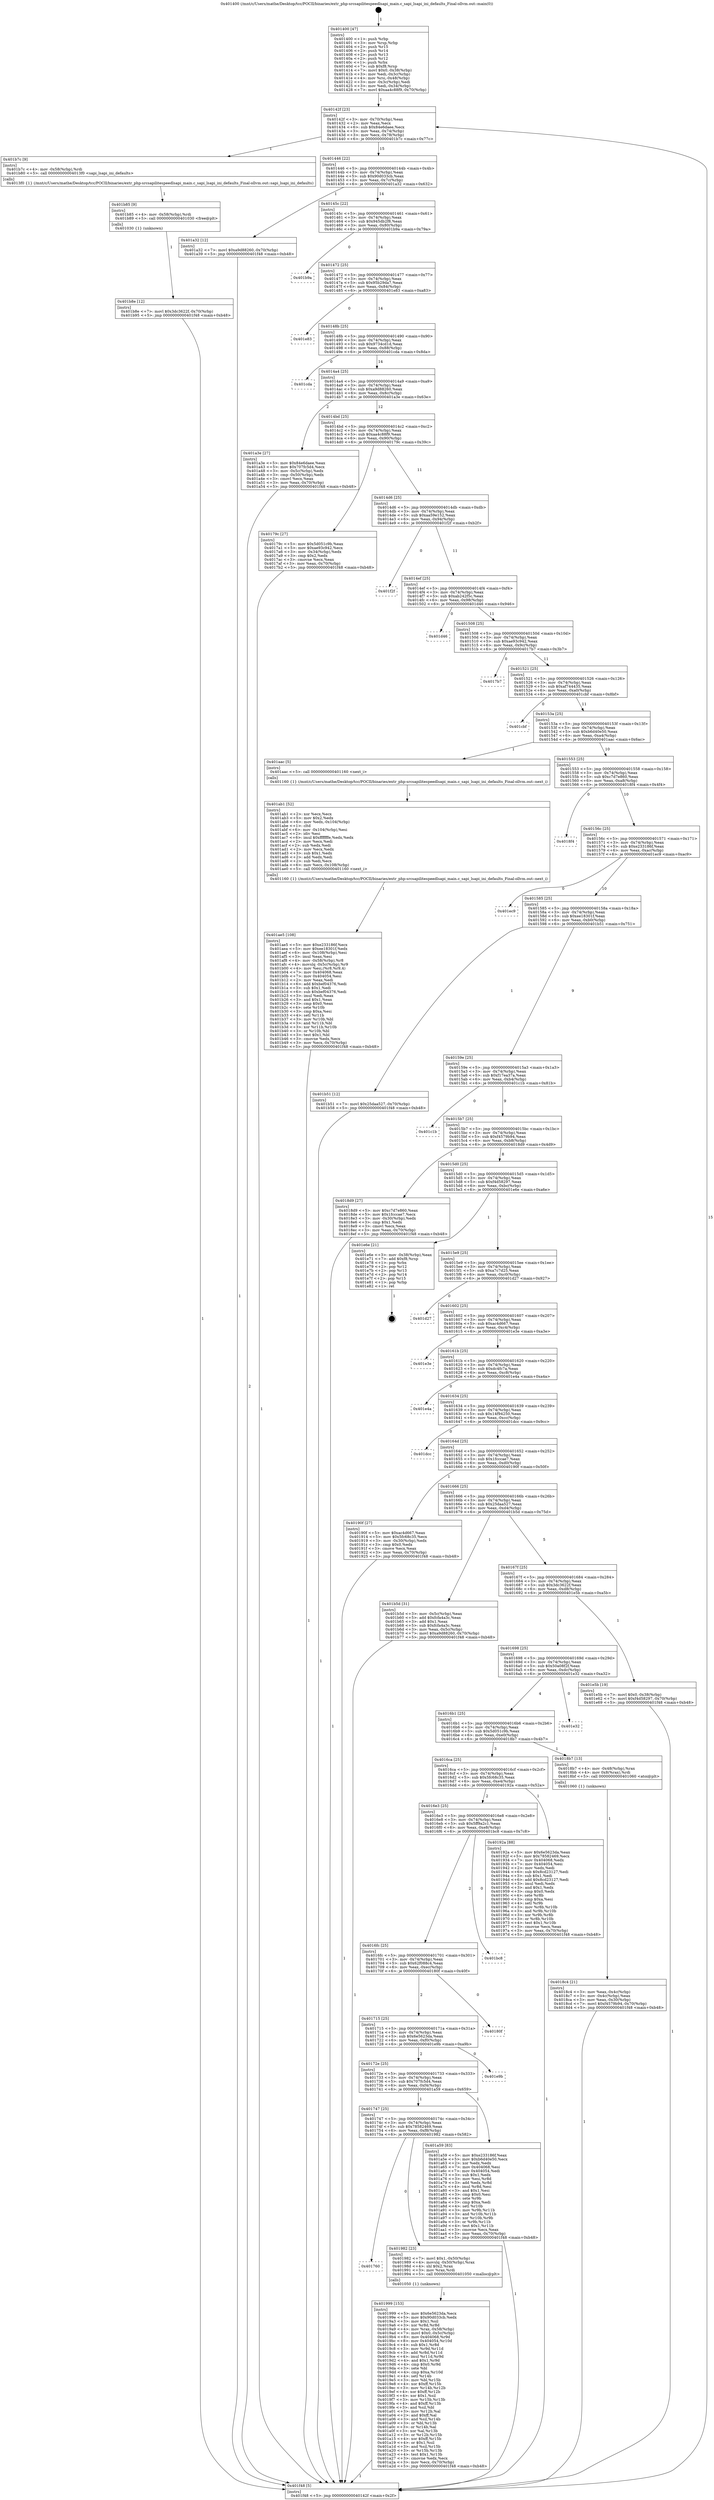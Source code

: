 digraph "0x401400" {
  label = "0x401400 (/mnt/c/Users/mathe/Desktop/tcc/POCII/binaries/extr_php-srcsapilitespeedlsapi_main.c_sapi_lsapi_ini_defaults_Final-ollvm.out::main(0))"
  labelloc = "t"
  node[shape=record]

  Entry [label="",width=0.3,height=0.3,shape=circle,fillcolor=black,style=filled]
  "0x40142f" [label="{
     0x40142f [23]\l
     | [instrs]\l
     &nbsp;&nbsp;0x40142f \<+3\>: mov -0x70(%rbp),%eax\l
     &nbsp;&nbsp;0x401432 \<+2\>: mov %eax,%ecx\l
     &nbsp;&nbsp;0x401434 \<+6\>: sub $0x84e6daee,%ecx\l
     &nbsp;&nbsp;0x40143a \<+3\>: mov %eax,-0x74(%rbp)\l
     &nbsp;&nbsp;0x40143d \<+3\>: mov %ecx,-0x78(%rbp)\l
     &nbsp;&nbsp;0x401440 \<+6\>: je 0000000000401b7c \<main+0x77c\>\l
  }"]
  "0x401b7c" [label="{
     0x401b7c [9]\l
     | [instrs]\l
     &nbsp;&nbsp;0x401b7c \<+4\>: mov -0x58(%rbp),%rdi\l
     &nbsp;&nbsp;0x401b80 \<+5\>: call 00000000004013f0 \<sapi_lsapi_ini_defaults\>\l
     | [calls]\l
     &nbsp;&nbsp;0x4013f0 \{1\} (/mnt/c/Users/mathe/Desktop/tcc/POCII/binaries/extr_php-srcsapilitespeedlsapi_main.c_sapi_lsapi_ini_defaults_Final-ollvm.out::sapi_lsapi_ini_defaults)\l
  }"]
  "0x401446" [label="{
     0x401446 [22]\l
     | [instrs]\l
     &nbsp;&nbsp;0x401446 \<+5\>: jmp 000000000040144b \<main+0x4b\>\l
     &nbsp;&nbsp;0x40144b \<+3\>: mov -0x74(%rbp),%eax\l
     &nbsp;&nbsp;0x40144e \<+5\>: sub $0x90d033cb,%eax\l
     &nbsp;&nbsp;0x401453 \<+3\>: mov %eax,-0x7c(%rbp)\l
     &nbsp;&nbsp;0x401456 \<+6\>: je 0000000000401a32 \<main+0x632\>\l
  }"]
  Exit [label="",width=0.3,height=0.3,shape=circle,fillcolor=black,style=filled,peripheries=2]
  "0x401a32" [label="{
     0x401a32 [12]\l
     | [instrs]\l
     &nbsp;&nbsp;0x401a32 \<+7\>: movl $0xa9d88260,-0x70(%rbp)\l
     &nbsp;&nbsp;0x401a39 \<+5\>: jmp 0000000000401f48 \<main+0xb48\>\l
  }"]
  "0x40145c" [label="{
     0x40145c [22]\l
     | [instrs]\l
     &nbsp;&nbsp;0x40145c \<+5\>: jmp 0000000000401461 \<main+0x61\>\l
     &nbsp;&nbsp;0x401461 \<+3\>: mov -0x74(%rbp),%eax\l
     &nbsp;&nbsp;0x401464 \<+5\>: sub $0x945db2f8,%eax\l
     &nbsp;&nbsp;0x401469 \<+3\>: mov %eax,-0x80(%rbp)\l
     &nbsp;&nbsp;0x40146c \<+6\>: je 0000000000401b9a \<main+0x79a\>\l
  }"]
  "0x401b8e" [label="{
     0x401b8e [12]\l
     | [instrs]\l
     &nbsp;&nbsp;0x401b8e \<+7\>: movl $0x3dc3622f,-0x70(%rbp)\l
     &nbsp;&nbsp;0x401b95 \<+5\>: jmp 0000000000401f48 \<main+0xb48\>\l
  }"]
  "0x401b9a" [label="{
     0x401b9a\l
  }", style=dashed]
  "0x401472" [label="{
     0x401472 [25]\l
     | [instrs]\l
     &nbsp;&nbsp;0x401472 \<+5\>: jmp 0000000000401477 \<main+0x77\>\l
     &nbsp;&nbsp;0x401477 \<+3\>: mov -0x74(%rbp),%eax\l
     &nbsp;&nbsp;0x40147a \<+5\>: sub $0x95b29da7,%eax\l
     &nbsp;&nbsp;0x40147f \<+6\>: mov %eax,-0x84(%rbp)\l
     &nbsp;&nbsp;0x401485 \<+6\>: je 0000000000401e83 \<main+0xa83\>\l
  }"]
  "0x401b85" [label="{
     0x401b85 [9]\l
     | [instrs]\l
     &nbsp;&nbsp;0x401b85 \<+4\>: mov -0x58(%rbp),%rdi\l
     &nbsp;&nbsp;0x401b89 \<+5\>: call 0000000000401030 \<free@plt\>\l
     | [calls]\l
     &nbsp;&nbsp;0x401030 \{1\} (unknown)\l
  }"]
  "0x401e83" [label="{
     0x401e83\l
  }", style=dashed]
  "0x40148b" [label="{
     0x40148b [25]\l
     | [instrs]\l
     &nbsp;&nbsp;0x40148b \<+5\>: jmp 0000000000401490 \<main+0x90\>\l
     &nbsp;&nbsp;0x401490 \<+3\>: mov -0x74(%rbp),%eax\l
     &nbsp;&nbsp;0x401493 \<+5\>: sub $0x9734cd1d,%eax\l
     &nbsp;&nbsp;0x401498 \<+6\>: mov %eax,-0x88(%rbp)\l
     &nbsp;&nbsp;0x40149e \<+6\>: je 0000000000401cda \<main+0x8da\>\l
  }"]
  "0x401ae5" [label="{
     0x401ae5 [108]\l
     | [instrs]\l
     &nbsp;&nbsp;0x401ae5 \<+5\>: mov $0xe233186f,%ecx\l
     &nbsp;&nbsp;0x401aea \<+5\>: mov $0xee18301f,%edx\l
     &nbsp;&nbsp;0x401aef \<+6\>: mov -0x108(%rbp),%esi\l
     &nbsp;&nbsp;0x401af5 \<+3\>: imul %eax,%esi\l
     &nbsp;&nbsp;0x401af8 \<+4\>: mov -0x58(%rbp),%r8\l
     &nbsp;&nbsp;0x401afc \<+4\>: movslq -0x5c(%rbp),%r9\l
     &nbsp;&nbsp;0x401b00 \<+4\>: mov %esi,(%r8,%r9,4)\l
     &nbsp;&nbsp;0x401b04 \<+7\>: mov 0x404068,%eax\l
     &nbsp;&nbsp;0x401b0b \<+7\>: mov 0x404054,%esi\l
     &nbsp;&nbsp;0x401b12 \<+2\>: mov %eax,%edi\l
     &nbsp;&nbsp;0x401b14 \<+6\>: add $0xbef04376,%edi\l
     &nbsp;&nbsp;0x401b1a \<+3\>: sub $0x1,%edi\l
     &nbsp;&nbsp;0x401b1d \<+6\>: sub $0xbef04376,%edi\l
     &nbsp;&nbsp;0x401b23 \<+3\>: imul %edi,%eax\l
     &nbsp;&nbsp;0x401b26 \<+3\>: and $0x1,%eax\l
     &nbsp;&nbsp;0x401b29 \<+3\>: cmp $0x0,%eax\l
     &nbsp;&nbsp;0x401b2c \<+4\>: sete %r10b\l
     &nbsp;&nbsp;0x401b30 \<+3\>: cmp $0xa,%esi\l
     &nbsp;&nbsp;0x401b33 \<+4\>: setl %r11b\l
     &nbsp;&nbsp;0x401b37 \<+3\>: mov %r10b,%bl\l
     &nbsp;&nbsp;0x401b3a \<+3\>: and %r11b,%bl\l
     &nbsp;&nbsp;0x401b3d \<+3\>: xor %r11b,%r10b\l
     &nbsp;&nbsp;0x401b40 \<+3\>: or %r10b,%bl\l
     &nbsp;&nbsp;0x401b43 \<+3\>: test $0x1,%bl\l
     &nbsp;&nbsp;0x401b46 \<+3\>: cmovne %edx,%ecx\l
     &nbsp;&nbsp;0x401b49 \<+3\>: mov %ecx,-0x70(%rbp)\l
     &nbsp;&nbsp;0x401b4c \<+5\>: jmp 0000000000401f48 \<main+0xb48\>\l
  }"]
  "0x401cda" [label="{
     0x401cda\l
  }", style=dashed]
  "0x4014a4" [label="{
     0x4014a4 [25]\l
     | [instrs]\l
     &nbsp;&nbsp;0x4014a4 \<+5\>: jmp 00000000004014a9 \<main+0xa9\>\l
     &nbsp;&nbsp;0x4014a9 \<+3\>: mov -0x74(%rbp),%eax\l
     &nbsp;&nbsp;0x4014ac \<+5\>: sub $0xa9d88260,%eax\l
     &nbsp;&nbsp;0x4014b1 \<+6\>: mov %eax,-0x8c(%rbp)\l
     &nbsp;&nbsp;0x4014b7 \<+6\>: je 0000000000401a3e \<main+0x63e\>\l
  }"]
  "0x401ab1" [label="{
     0x401ab1 [52]\l
     | [instrs]\l
     &nbsp;&nbsp;0x401ab1 \<+2\>: xor %ecx,%ecx\l
     &nbsp;&nbsp;0x401ab3 \<+5\>: mov $0x2,%edx\l
     &nbsp;&nbsp;0x401ab8 \<+6\>: mov %edx,-0x104(%rbp)\l
     &nbsp;&nbsp;0x401abe \<+1\>: cltd\l
     &nbsp;&nbsp;0x401abf \<+6\>: mov -0x104(%rbp),%esi\l
     &nbsp;&nbsp;0x401ac5 \<+2\>: idiv %esi\l
     &nbsp;&nbsp;0x401ac7 \<+6\>: imul $0xfffffffe,%edx,%edx\l
     &nbsp;&nbsp;0x401acd \<+2\>: mov %ecx,%edi\l
     &nbsp;&nbsp;0x401acf \<+2\>: sub %edx,%edi\l
     &nbsp;&nbsp;0x401ad1 \<+2\>: mov %ecx,%edx\l
     &nbsp;&nbsp;0x401ad3 \<+3\>: sub $0x1,%edx\l
     &nbsp;&nbsp;0x401ad6 \<+2\>: add %edx,%edi\l
     &nbsp;&nbsp;0x401ad8 \<+2\>: sub %edi,%ecx\l
     &nbsp;&nbsp;0x401ada \<+6\>: mov %ecx,-0x108(%rbp)\l
     &nbsp;&nbsp;0x401ae0 \<+5\>: call 0000000000401160 \<next_i\>\l
     | [calls]\l
     &nbsp;&nbsp;0x401160 \{1\} (/mnt/c/Users/mathe/Desktop/tcc/POCII/binaries/extr_php-srcsapilitespeedlsapi_main.c_sapi_lsapi_ini_defaults_Final-ollvm.out::next_i)\l
  }"]
  "0x401a3e" [label="{
     0x401a3e [27]\l
     | [instrs]\l
     &nbsp;&nbsp;0x401a3e \<+5\>: mov $0x84e6daee,%eax\l
     &nbsp;&nbsp;0x401a43 \<+5\>: mov $0x707fc5d4,%ecx\l
     &nbsp;&nbsp;0x401a48 \<+3\>: mov -0x5c(%rbp),%edx\l
     &nbsp;&nbsp;0x401a4b \<+3\>: cmp -0x50(%rbp),%edx\l
     &nbsp;&nbsp;0x401a4e \<+3\>: cmovl %ecx,%eax\l
     &nbsp;&nbsp;0x401a51 \<+3\>: mov %eax,-0x70(%rbp)\l
     &nbsp;&nbsp;0x401a54 \<+5\>: jmp 0000000000401f48 \<main+0xb48\>\l
  }"]
  "0x4014bd" [label="{
     0x4014bd [25]\l
     | [instrs]\l
     &nbsp;&nbsp;0x4014bd \<+5\>: jmp 00000000004014c2 \<main+0xc2\>\l
     &nbsp;&nbsp;0x4014c2 \<+3\>: mov -0x74(%rbp),%eax\l
     &nbsp;&nbsp;0x4014c5 \<+5\>: sub $0xaa4c88f9,%eax\l
     &nbsp;&nbsp;0x4014ca \<+6\>: mov %eax,-0x90(%rbp)\l
     &nbsp;&nbsp;0x4014d0 \<+6\>: je 000000000040179c \<main+0x39c\>\l
  }"]
  "0x401999" [label="{
     0x401999 [153]\l
     | [instrs]\l
     &nbsp;&nbsp;0x401999 \<+5\>: mov $0x6e5623da,%ecx\l
     &nbsp;&nbsp;0x40199e \<+5\>: mov $0x90d033cb,%edx\l
     &nbsp;&nbsp;0x4019a3 \<+3\>: mov $0x1,%sil\l
     &nbsp;&nbsp;0x4019a6 \<+3\>: xor %r8d,%r8d\l
     &nbsp;&nbsp;0x4019a9 \<+4\>: mov %rax,-0x58(%rbp)\l
     &nbsp;&nbsp;0x4019ad \<+7\>: movl $0x0,-0x5c(%rbp)\l
     &nbsp;&nbsp;0x4019b4 \<+8\>: mov 0x404068,%r9d\l
     &nbsp;&nbsp;0x4019bc \<+8\>: mov 0x404054,%r10d\l
     &nbsp;&nbsp;0x4019c4 \<+4\>: sub $0x1,%r8d\l
     &nbsp;&nbsp;0x4019c8 \<+3\>: mov %r9d,%r11d\l
     &nbsp;&nbsp;0x4019cb \<+3\>: add %r8d,%r11d\l
     &nbsp;&nbsp;0x4019ce \<+4\>: imul %r11d,%r9d\l
     &nbsp;&nbsp;0x4019d2 \<+4\>: and $0x1,%r9d\l
     &nbsp;&nbsp;0x4019d6 \<+4\>: cmp $0x0,%r9d\l
     &nbsp;&nbsp;0x4019da \<+3\>: sete %bl\l
     &nbsp;&nbsp;0x4019dd \<+4\>: cmp $0xa,%r10d\l
     &nbsp;&nbsp;0x4019e1 \<+4\>: setl %r14b\l
     &nbsp;&nbsp;0x4019e5 \<+3\>: mov %bl,%r15b\l
     &nbsp;&nbsp;0x4019e8 \<+4\>: xor $0xff,%r15b\l
     &nbsp;&nbsp;0x4019ec \<+3\>: mov %r14b,%r12b\l
     &nbsp;&nbsp;0x4019ef \<+4\>: xor $0xff,%r12b\l
     &nbsp;&nbsp;0x4019f3 \<+4\>: xor $0x1,%sil\l
     &nbsp;&nbsp;0x4019f7 \<+3\>: mov %r15b,%r13b\l
     &nbsp;&nbsp;0x4019fa \<+4\>: and $0xff,%r13b\l
     &nbsp;&nbsp;0x4019fe \<+3\>: and %sil,%bl\l
     &nbsp;&nbsp;0x401a01 \<+3\>: mov %r12b,%al\l
     &nbsp;&nbsp;0x401a04 \<+2\>: and $0xff,%al\l
     &nbsp;&nbsp;0x401a06 \<+3\>: and %sil,%r14b\l
     &nbsp;&nbsp;0x401a09 \<+3\>: or %bl,%r13b\l
     &nbsp;&nbsp;0x401a0c \<+3\>: or %r14b,%al\l
     &nbsp;&nbsp;0x401a0f \<+3\>: xor %al,%r13b\l
     &nbsp;&nbsp;0x401a12 \<+3\>: or %r12b,%r15b\l
     &nbsp;&nbsp;0x401a15 \<+4\>: xor $0xff,%r15b\l
     &nbsp;&nbsp;0x401a19 \<+4\>: or $0x1,%sil\l
     &nbsp;&nbsp;0x401a1d \<+3\>: and %sil,%r15b\l
     &nbsp;&nbsp;0x401a20 \<+3\>: or %r15b,%r13b\l
     &nbsp;&nbsp;0x401a23 \<+4\>: test $0x1,%r13b\l
     &nbsp;&nbsp;0x401a27 \<+3\>: cmovne %edx,%ecx\l
     &nbsp;&nbsp;0x401a2a \<+3\>: mov %ecx,-0x70(%rbp)\l
     &nbsp;&nbsp;0x401a2d \<+5\>: jmp 0000000000401f48 \<main+0xb48\>\l
  }"]
  "0x40179c" [label="{
     0x40179c [27]\l
     | [instrs]\l
     &nbsp;&nbsp;0x40179c \<+5\>: mov $0x5d051c9b,%eax\l
     &nbsp;&nbsp;0x4017a1 \<+5\>: mov $0xae93c942,%ecx\l
     &nbsp;&nbsp;0x4017a6 \<+3\>: mov -0x34(%rbp),%edx\l
     &nbsp;&nbsp;0x4017a9 \<+3\>: cmp $0x2,%edx\l
     &nbsp;&nbsp;0x4017ac \<+3\>: cmovne %ecx,%eax\l
     &nbsp;&nbsp;0x4017af \<+3\>: mov %eax,-0x70(%rbp)\l
     &nbsp;&nbsp;0x4017b2 \<+5\>: jmp 0000000000401f48 \<main+0xb48\>\l
  }"]
  "0x4014d6" [label="{
     0x4014d6 [25]\l
     | [instrs]\l
     &nbsp;&nbsp;0x4014d6 \<+5\>: jmp 00000000004014db \<main+0xdb\>\l
     &nbsp;&nbsp;0x4014db \<+3\>: mov -0x74(%rbp),%eax\l
     &nbsp;&nbsp;0x4014de \<+5\>: sub $0xaa59e152,%eax\l
     &nbsp;&nbsp;0x4014e3 \<+6\>: mov %eax,-0x94(%rbp)\l
     &nbsp;&nbsp;0x4014e9 \<+6\>: je 0000000000401f2f \<main+0xb2f\>\l
  }"]
  "0x401f48" [label="{
     0x401f48 [5]\l
     | [instrs]\l
     &nbsp;&nbsp;0x401f48 \<+5\>: jmp 000000000040142f \<main+0x2f\>\l
  }"]
  "0x401400" [label="{
     0x401400 [47]\l
     | [instrs]\l
     &nbsp;&nbsp;0x401400 \<+1\>: push %rbp\l
     &nbsp;&nbsp;0x401401 \<+3\>: mov %rsp,%rbp\l
     &nbsp;&nbsp;0x401404 \<+2\>: push %r15\l
     &nbsp;&nbsp;0x401406 \<+2\>: push %r14\l
     &nbsp;&nbsp;0x401408 \<+2\>: push %r13\l
     &nbsp;&nbsp;0x40140a \<+2\>: push %r12\l
     &nbsp;&nbsp;0x40140c \<+1\>: push %rbx\l
     &nbsp;&nbsp;0x40140d \<+7\>: sub $0xf8,%rsp\l
     &nbsp;&nbsp;0x401414 \<+7\>: movl $0x0,-0x38(%rbp)\l
     &nbsp;&nbsp;0x40141b \<+3\>: mov %edi,-0x3c(%rbp)\l
     &nbsp;&nbsp;0x40141e \<+4\>: mov %rsi,-0x48(%rbp)\l
     &nbsp;&nbsp;0x401422 \<+3\>: mov -0x3c(%rbp),%edi\l
     &nbsp;&nbsp;0x401425 \<+3\>: mov %edi,-0x34(%rbp)\l
     &nbsp;&nbsp;0x401428 \<+7\>: movl $0xaa4c88f9,-0x70(%rbp)\l
  }"]
  "0x401760" [label="{
     0x401760\l
  }", style=dashed]
  "0x401f2f" [label="{
     0x401f2f\l
  }", style=dashed]
  "0x4014ef" [label="{
     0x4014ef [25]\l
     | [instrs]\l
     &nbsp;&nbsp;0x4014ef \<+5\>: jmp 00000000004014f4 \<main+0xf4\>\l
     &nbsp;&nbsp;0x4014f4 \<+3\>: mov -0x74(%rbp),%eax\l
     &nbsp;&nbsp;0x4014f7 \<+5\>: sub $0xab242f5c,%eax\l
     &nbsp;&nbsp;0x4014fc \<+6\>: mov %eax,-0x98(%rbp)\l
     &nbsp;&nbsp;0x401502 \<+6\>: je 0000000000401d46 \<main+0x946\>\l
  }"]
  "0x401982" [label="{
     0x401982 [23]\l
     | [instrs]\l
     &nbsp;&nbsp;0x401982 \<+7\>: movl $0x1,-0x50(%rbp)\l
     &nbsp;&nbsp;0x401989 \<+4\>: movslq -0x50(%rbp),%rax\l
     &nbsp;&nbsp;0x40198d \<+4\>: shl $0x2,%rax\l
     &nbsp;&nbsp;0x401991 \<+3\>: mov %rax,%rdi\l
     &nbsp;&nbsp;0x401994 \<+5\>: call 0000000000401050 \<malloc@plt\>\l
     | [calls]\l
     &nbsp;&nbsp;0x401050 \{1\} (unknown)\l
  }"]
  "0x401d46" [label="{
     0x401d46\l
  }", style=dashed]
  "0x401508" [label="{
     0x401508 [25]\l
     | [instrs]\l
     &nbsp;&nbsp;0x401508 \<+5\>: jmp 000000000040150d \<main+0x10d\>\l
     &nbsp;&nbsp;0x40150d \<+3\>: mov -0x74(%rbp),%eax\l
     &nbsp;&nbsp;0x401510 \<+5\>: sub $0xae93c942,%eax\l
     &nbsp;&nbsp;0x401515 \<+6\>: mov %eax,-0x9c(%rbp)\l
     &nbsp;&nbsp;0x40151b \<+6\>: je 00000000004017b7 \<main+0x3b7\>\l
  }"]
  "0x401747" [label="{
     0x401747 [25]\l
     | [instrs]\l
     &nbsp;&nbsp;0x401747 \<+5\>: jmp 000000000040174c \<main+0x34c\>\l
     &nbsp;&nbsp;0x40174c \<+3\>: mov -0x74(%rbp),%eax\l
     &nbsp;&nbsp;0x40174f \<+5\>: sub $0x78582469,%eax\l
     &nbsp;&nbsp;0x401754 \<+6\>: mov %eax,-0xf8(%rbp)\l
     &nbsp;&nbsp;0x40175a \<+6\>: je 0000000000401982 \<main+0x582\>\l
  }"]
  "0x4017b7" [label="{
     0x4017b7\l
  }", style=dashed]
  "0x401521" [label="{
     0x401521 [25]\l
     | [instrs]\l
     &nbsp;&nbsp;0x401521 \<+5\>: jmp 0000000000401526 \<main+0x126\>\l
     &nbsp;&nbsp;0x401526 \<+3\>: mov -0x74(%rbp),%eax\l
     &nbsp;&nbsp;0x401529 \<+5\>: sub $0xaf744435,%eax\l
     &nbsp;&nbsp;0x40152e \<+6\>: mov %eax,-0xa0(%rbp)\l
     &nbsp;&nbsp;0x401534 \<+6\>: je 0000000000401cbf \<main+0x8bf\>\l
  }"]
  "0x401a59" [label="{
     0x401a59 [83]\l
     | [instrs]\l
     &nbsp;&nbsp;0x401a59 \<+5\>: mov $0xe233186f,%eax\l
     &nbsp;&nbsp;0x401a5e \<+5\>: mov $0xb6d40e50,%ecx\l
     &nbsp;&nbsp;0x401a63 \<+2\>: xor %edx,%edx\l
     &nbsp;&nbsp;0x401a65 \<+7\>: mov 0x404068,%esi\l
     &nbsp;&nbsp;0x401a6c \<+7\>: mov 0x404054,%edi\l
     &nbsp;&nbsp;0x401a73 \<+3\>: sub $0x1,%edx\l
     &nbsp;&nbsp;0x401a76 \<+3\>: mov %esi,%r8d\l
     &nbsp;&nbsp;0x401a79 \<+3\>: add %edx,%r8d\l
     &nbsp;&nbsp;0x401a7c \<+4\>: imul %r8d,%esi\l
     &nbsp;&nbsp;0x401a80 \<+3\>: and $0x1,%esi\l
     &nbsp;&nbsp;0x401a83 \<+3\>: cmp $0x0,%esi\l
     &nbsp;&nbsp;0x401a86 \<+4\>: sete %r9b\l
     &nbsp;&nbsp;0x401a8a \<+3\>: cmp $0xa,%edi\l
     &nbsp;&nbsp;0x401a8d \<+4\>: setl %r10b\l
     &nbsp;&nbsp;0x401a91 \<+3\>: mov %r9b,%r11b\l
     &nbsp;&nbsp;0x401a94 \<+3\>: and %r10b,%r11b\l
     &nbsp;&nbsp;0x401a97 \<+3\>: xor %r10b,%r9b\l
     &nbsp;&nbsp;0x401a9a \<+3\>: or %r9b,%r11b\l
     &nbsp;&nbsp;0x401a9d \<+4\>: test $0x1,%r11b\l
     &nbsp;&nbsp;0x401aa1 \<+3\>: cmovne %ecx,%eax\l
     &nbsp;&nbsp;0x401aa4 \<+3\>: mov %eax,-0x70(%rbp)\l
     &nbsp;&nbsp;0x401aa7 \<+5\>: jmp 0000000000401f48 \<main+0xb48\>\l
  }"]
  "0x401cbf" [label="{
     0x401cbf\l
  }", style=dashed]
  "0x40153a" [label="{
     0x40153a [25]\l
     | [instrs]\l
     &nbsp;&nbsp;0x40153a \<+5\>: jmp 000000000040153f \<main+0x13f\>\l
     &nbsp;&nbsp;0x40153f \<+3\>: mov -0x74(%rbp),%eax\l
     &nbsp;&nbsp;0x401542 \<+5\>: sub $0xb6d40e50,%eax\l
     &nbsp;&nbsp;0x401547 \<+6\>: mov %eax,-0xa4(%rbp)\l
     &nbsp;&nbsp;0x40154d \<+6\>: je 0000000000401aac \<main+0x6ac\>\l
  }"]
  "0x40172e" [label="{
     0x40172e [25]\l
     | [instrs]\l
     &nbsp;&nbsp;0x40172e \<+5\>: jmp 0000000000401733 \<main+0x333\>\l
     &nbsp;&nbsp;0x401733 \<+3\>: mov -0x74(%rbp),%eax\l
     &nbsp;&nbsp;0x401736 \<+5\>: sub $0x707fc5d4,%eax\l
     &nbsp;&nbsp;0x40173b \<+6\>: mov %eax,-0xf4(%rbp)\l
     &nbsp;&nbsp;0x401741 \<+6\>: je 0000000000401a59 \<main+0x659\>\l
  }"]
  "0x401aac" [label="{
     0x401aac [5]\l
     | [instrs]\l
     &nbsp;&nbsp;0x401aac \<+5\>: call 0000000000401160 \<next_i\>\l
     | [calls]\l
     &nbsp;&nbsp;0x401160 \{1\} (/mnt/c/Users/mathe/Desktop/tcc/POCII/binaries/extr_php-srcsapilitespeedlsapi_main.c_sapi_lsapi_ini_defaults_Final-ollvm.out::next_i)\l
  }"]
  "0x401553" [label="{
     0x401553 [25]\l
     | [instrs]\l
     &nbsp;&nbsp;0x401553 \<+5\>: jmp 0000000000401558 \<main+0x158\>\l
     &nbsp;&nbsp;0x401558 \<+3\>: mov -0x74(%rbp),%eax\l
     &nbsp;&nbsp;0x40155b \<+5\>: sub $0xc7d7e860,%eax\l
     &nbsp;&nbsp;0x401560 \<+6\>: mov %eax,-0xa8(%rbp)\l
     &nbsp;&nbsp;0x401566 \<+6\>: je 00000000004018f4 \<main+0x4f4\>\l
  }"]
  "0x401e9b" [label="{
     0x401e9b\l
  }", style=dashed]
  "0x4018f4" [label="{
     0x4018f4\l
  }", style=dashed]
  "0x40156c" [label="{
     0x40156c [25]\l
     | [instrs]\l
     &nbsp;&nbsp;0x40156c \<+5\>: jmp 0000000000401571 \<main+0x171\>\l
     &nbsp;&nbsp;0x401571 \<+3\>: mov -0x74(%rbp),%eax\l
     &nbsp;&nbsp;0x401574 \<+5\>: sub $0xe233186f,%eax\l
     &nbsp;&nbsp;0x401579 \<+6\>: mov %eax,-0xac(%rbp)\l
     &nbsp;&nbsp;0x40157f \<+6\>: je 0000000000401ec9 \<main+0xac9\>\l
  }"]
  "0x401715" [label="{
     0x401715 [25]\l
     | [instrs]\l
     &nbsp;&nbsp;0x401715 \<+5\>: jmp 000000000040171a \<main+0x31a\>\l
     &nbsp;&nbsp;0x40171a \<+3\>: mov -0x74(%rbp),%eax\l
     &nbsp;&nbsp;0x40171d \<+5\>: sub $0x6e5623da,%eax\l
     &nbsp;&nbsp;0x401722 \<+6\>: mov %eax,-0xf0(%rbp)\l
     &nbsp;&nbsp;0x401728 \<+6\>: je 0000000000401e9b \<main+0xa9b\>\l
  }"]
  "0x401ec9" [label="{
     0x401ec9\l
  }", style=dashed]
  "0x401585" [label="{
     0x401585 [25]\l
     | [instrs]\l
     &nbsp;&nbsp;0x401585 \<+5\>: jmp 000000000040158a \<main+0x18a\>\l
     &nbsp;&nbsp;0x40158a \<+3\>: mov -0x74(%rbp),%eax\l
     &nbsp;&nbsp;0x40158d \<+5\>: sub $0xee18301f,%eax\l
     &nbsp;&nbsp;0x401592 \<+6\>: mov %eax,-0xb0(%rbp)\l
     &nbsp;&nbsp;0x401598 \<+6\>: je 0000000000401b51 \<main+0x751\>\l
  }"]
  "0x40180f" [label="{
     0x40180f\l
  }", style=dashed]
  "0x401b51" [label="{
     0x401b51 [12]\l
     | [instrs]\l
     &nbsp;&nbsp;0x401b51 \<+7\>: movl $0x25daa527,-0x70(%rbp)\l
     &nbsp;&nbsp;0x401b58 \<+5\>: jmp 0000000000401f48 \<main+0xb48\>\l
  }"]
  "0x40159e" [label="{
     0x40159e [25]\l
     | [instrs]\l
     &nbsp;&nbsp;0x40159e \<+5\>: jmp 00000000004015a3 \<main+0x1a3\>\l
     &nbsp;&nbsp;0x4015a3 \<+3\>: mov -0x74(%rbp),%eax\l
     &nbsp;&nbsp;0x4015a6 \<+5\>: sub $0xf17ea37a,%eax\l
     &nbsp;&nbsp;0x4015ab \<+6\>: mov %eax,-0xb4(%rbp)\l
     &nbsp;&nbsp;0x4015b1 \<+6\>: je 0000000000401c1b \<main+0x81b\>\l
  }"]
  "0x4016fc" [label="{
     0x4016fc [25]\l
     | [instrs]\l
     &nbsp;&nbsp;0x4016fc \<+5\>: jmp 0000000000401701 \<main+0x301\>\l
     &nbsp;&nbsp;0x401701 \<+3\>: mov -0x74(%rbp),%eax\l
     &nbsp;&nbsp;0x401704 \<+5\>: sub $0x62f088c4,%eax\l
     &nbsp;&nbsp;0x401709 \<+6\>: mov %eax,-0xec(%rbp)\l
     &nbsp;&nbsp;0x40170f \<+6\>: je 000000000040180f \<main+0x40f\>\l
  }"]
  "0x401c1b" [label="{
     0x401c1b\l
  }", style=dashed]
  "0x4015b7" [label="{
     0x4015b7 [25]\l
     | [instrs]\l
     &nbsp;&nbsp;0x4015b7 \<+5\>: jmp 00000000004015bc \<main+0x1bc\>\l
     &nbsp;&nbsp;0x4015bc \<+3\>: mov -0x74(%rbp),%eax\l
     &nbsp;&nbsp;0x4015bf \<+5\>: sub $0xf4579b94,%eax\l
     &nbsp;&nbsp;0x4015c4 \<+6\>: mov %eax,-0xb8(%rbp)\l
     &nbsp;&nbsp;0x4015ca \<+6\>: je 00000000004018d9 \<main+0x4d9\>\l
  }"]
  "0x401bc8" [label="{
     0x401bc8\l
  }", style=dashed]
  "0x4018d9" [label="{
     0x4018d9 [27]\l
     | [instrs]\l
     &nbsp;&nbsp;0x4018d9 \<+5\>: mov $0xc7d7e860,%eax\l
     &nbsp;&nbsp;0x4018de \<+5\>: mov $0x1fcccae7,%ecx\l
     &nbsp;&nbsp;0x4018e3 \<+3\>: mov -0x30(%rbp),%edx\l
     &nbsp;&nbsp;0x4018e6 \<+3\>: cmp $0x1,%edx\l
     &nbsp;&nbsp;0x4018e9 \<+3\>: cmovl %ecx,%eax\l
     &nbsp;&nbsp;0x4018ec \<+3\>: mov %eax,-0x70(%rbp)\l
     &nbsp;&nbsp;0x4018ef \<+5\>: jmp 0000000000401f48 \<main+0xb48\>\l
  }"]
  "0x4015d0" [label="{
     0x4015d0 [25]\l
     | [instrs]\l
     &nbsp;&nbsp;0x4015d0 \<+5\>: jmp 00000000004015d5 \<main+0x1d5\>\l
     &nbsp;&nbsp;0x4015d5 \<+3\>: mov -0x74(%rbp),%eax\l
     &nbsp;&nbsp;0x4015d8 \<+5\>: sub $0xf4d58297,%eax\l
     &nbsp;&nbsp;0x4015dd \<+6\>: mov %eax,-0xbc(%rbp)\l
     &nbsp;&nbsp;0x4015e3 \<+6\>: je 0000000000401e6e \<main+0xa6e\>\l
  }"]
  "0x4016e3" [label="{
     0x4016e3 [25]\l
     | [instrs]\l
     &nbsp;&nbsp;0x4016e3 \<+5\>: jmp 00000000004016e8 \<main+0x2e8\>\l
     &nbsp;&nbsp;0x4016e8 \<+3\>: mov -0x74(%rbp),%eax\l
     &nbsp;&nbsp;0x4016eb \<+5\>: sub $0x5ff9a2c1,%eax\l
     &nbsp;&nbsp;0x4016f0 \<+6\>: mov %eax,-0xe8(%rbp)\l
     &nbsp;&nbsp;0x4016f6 \<+6\>: je 0000000000401bc8 \<main+0x7c8\>\l
  }"]
  "0x401e6e" [label="{
     0x401e6e [21]\l
     | [instrs]\l
     &nbsp;&nbsp;0x401e6e \<+3\>: mov -0x38(%rbp),%eax\l
     &nbsp;&nbsp;0x401e71 \<+7\>: add $0xf8,%rsp\l
     &nbsp;&nbsp;0x401e78 \<+1\>: pop %rbx\l
     &nbsp;&nbsp;0x401e79 \<+2\>: pop %r12\l
     &nbsp;&nbsp;0x401e7b \<+2\>: pop %r13\l
     &nbsp;&nbsp;0x401e7d \<+2\>: pop %r14\l
     &nbsp;&nbsp;0x401e7f \<+2\>: pop %r15\l
     &nbsp;&nbsp;0x401e81 \<+1\>: pop %rbp\l
     &nbsp;&nbsp;0x401e82 \<+1\>: ret\l
  }"]
  "0x4015e9" [label="{
     0x4015e9 [25]\l
     | [instrs]\l
     &nbsp;&nbsp;0x4015e9 \<+5\>: jmp 00000000004015ee \<main+0x1ee\>\l
     &nbsp;&nbsp;0x4015ee \<+3\>: mov -0x74(%rbp),%eax\l
     &nbsp;&nbsp;0x4015f1 \<+5\>: sub $0xa7c7d25,%eax\l
     &nbsp;&nbsp;0x4015f6 \<+6\>: mov %eax,-0xc0(%rbp)\l
     &nbsp;&nbsp;0x4015fc \<+6\>: je 0000000000401d27 \<main+0x927\>\l
  }"]
  "0x40192a" [label="{
     0x40192a [88]\l
     | [instrs]\l
     &nbsp;&nbsp;0x40192a \<+5\>: mov $0x6e5623da,%eax\l
     &nbsp;&nbsp;0x40192f \<+5\>: mov $0x78582469,%ecx\l
     &nbsp;&nbsp;0x401934 \<+7\>: mov 0x404068,%edx\l
     &nbsp;&nbsp;0x40193b \<+7\>: mov 0x404054,%esi\l
     &nbsp;&nbsp;0x401942 \<+2\>: mov %edx,%edi\l
     &nbsp;&nbsp;0x401944 \<+6\>: sub $0x8cd23127,%edi\l
     &nbsp;&nbsp;0x40194a \<+3\>: sub $0x1,%edi\l
     &nbsp;&nbsp;0x40194d \<+6\>: add $0x8cd23127,%edi\l
     &nbsp;&nbsp;0x401953 \<+3\>: imul %edi,%edx\l
     &nbsp;&nbsp;0x401956 \<+3\>: and $0x1,%edx\l
     &nbsp;&nbsp;0x401959 \<+3\>: cmp $0x0,%edx\l
     &nbsp;&nbsp;0x40195c \<+4\>: sete %r8b\l
     &nbsp;&nbsp;0x401960 \<+3\>: cmp $0xa,%esi\l
     &nbsp;&nbsp;0x401963 \<+4\>: setl %r9b\l
     &nbsp;&nbsp;0x401967 \<+3\>: mov %r8b,%r10b\l
     &nbsp;&nbsp;0x40196a \<+3\>: and %r9b,%r10b\l
     &nbsp;&nbsp;0x40196d \<+3\>: xor %r9b,%r8b\l
     &nbsp;&nbsp;0x401970 \<+3\>: or %r8b,%r10b\l
     &nbsp;&nbsp;0x401973 \<+4\>: test $0x1,%r10b\l
     &nbsp;&nbsp;0x401977 \<+3\>: cmovne %ecx,%eax\l
     &nbsp;&nbsp;0x40197a \<+3\>: mov %eax,-0x70(%rbp)\l
     &nbsp;&nbsp;0x40197d \<+5\>: jmp 0000000000401f48 \<main+0xb48\>\l
  }"]
  "0x401d27" [label="{
     0x401d27\l
  }", style=dashed]
  "0x401602" [label="{
     0x401602 [25]\l
     | [instrs]\l
     &nbsp;&nbsp;0x401602 \<+5\>: jmp 0000000000401607 \<main+0x207\>\l
     &nbsp;&nbsp;0x401607 \<+3\>: mov -0x74(%rbp),%eax\l
     &nbsp;&nbsp;0x40160a \<+5\>: sub $0xac4d667,%eax\l
     &nbsp;&nbsp;0x40160f \<+6\>: mov %eax,-0xc4(%rbp)\l
     &nbsp;&nbsp;0x401615 \<+6\>: je 0000000000401e3e \<main+0xa3e\>\l
  }"]
  "0x4018c4" [label="{
     0x4018c4 [21]\l
     | [instrs]\l
     &nbsp;&nbsp;0x4018c4 \<+3\>: mov %eax,-0x4c(%rbp)\l
     &nbsp;&nbsp;0x4018c7 \<+3\>: mov -0x4c(%rbp),%eax\l
     &nbsp;&nbsp;0x4018ca \<+3\>: mov %eax,-0x30(%rbp)\l
     &nbsp;&nbsp;0x4018cd \<+7\>: movl $0xf4579b94,-0x70(%rbp)\l
     &nbsp;&nbsp;0x4018d4 \<+5\>: jmp 0000000000401f48 \<main+0xb48\>\l
  }"]
  "0x401e3e" [label="{
     0x401e3e\l
  }", style=dashed]
  "0x40161b" [label="{
     0x40161b [25]\l
     | [instrs]\l
     &nbsp;&nbsp;0x40161b \<+5\>: jmp 0000000000401620 \<main+0x220\>\l
     &nbsp;&nbsp;0x401620 \<+3\>: mov -0x74(%rbp),%eax\l
     &nbsp;&nbsp;0x401623 \<+5\>: sub $0xdc4fc7a,%eax\l
     &nbsp;&nbsp;0x401628 \<+6\>: mov %eax,-0xc8(%rbp)\l
     &nbsp;&nbsp;0x40162e \<+6\>: je 0000000000401e4a \<main+0xa4a\>\l
  }"]
  "0x4016ca" [label="{
     0x4016ca [25]\l
     | [instrs]\l
     &nbsp;&nbsp;0x4016ca \<+5\>: jmp 00000000004016cf \<main+0x2cf\>\l
     &nbsp;&nbsp;0x4016cf \<+3\>: mov -0x74(%rbp),%eax\l
     &nbsp;&nbsp;0x4016d2 \<+5\>: sub $0x5fc68c35,%eax\l
     &nbsp;&nbsp;0x4016d7 \<+6\>: mov %eax,-0xe4(%rbp)\l
     &nbsp;&nbsp;0x4016dd \<+6\>: je 000000000040192a \<main+0x52a\>\l
  }"]
  "0x401e4a" [label="{
     0x401e4a\l
  }", style=dashed]
  "0x401634" [label="{
     0x401634 [25]\l
     | [instrs]\l
     &nbsp;&nbsp;0x401634 \<+5\>: jmp 0000000000401639 \<main+0x239\>\l
     &nbsp;&nbsp;0x401639 \<+3\>: mov -0x74(%rbp),%eax\l
     &nbsp;&nbsp;0x40163c \<+5\>: sub $0x14f94250,%eax\l
     &nbsp;&nbsp;0x401641 \<+6\>: mov %eax,-0xcc(%rbp)\l
     &nbsp;&nbsp;0x401647 \<+6\>: je 0000000000401dcc \<main+0x9cc\>\l
  }"]
  "0x4018b7" [label="{
     0x4018b7 [13]\l
     | [instrs]\l
     &nbsp;&nbsp;0x4018b7 \<+4\>: mov -0x48(%rbp),%rax\l
     &nbsp;&nbsp;0x4018bb \<+4\>: mov 0x8(%rax),%rdi\l
     &nbsp;&nbsp;0x4018bf \<+5\>: call 0000000000401060 \<atoi@plt\>\l
     | [calls]\l
     &nbsp;&nbsp;0x401060 \{1\} (unknown)\l
  }"]
  "0x401dcc" [label="{
     0x401dcc\l
  }", style=dashed]
  "0x40164d" [label="{
     0x40164d [25]\l
     | [instrs]\l
     &nbsp;&nbsp;0x40164d \<+5\>: jmp 0000000000401652 \<main+0x252\>\l
     &nbsp;&nbsp;0x401652 \<+3\>: mov -0x74(%rbp),%eax\l
     &nbsp;&nbsp;0x401655 \<+5\>: sub $0x1fcccae7,%eax\l
     &nbsp;&nbsp;0x40165a \<+6\>: mov %eax,-0xd0(%rbp)\l
     &nbsp;&nbsp;0x401660 \<+6\>: je 000000000040190f \<main+0x50f\>\l
  }"]
  "0x4016b1" [label="{
     0x4016b1 [25]\l
     | [instrs]\l
     &nbsp;&nbsp;0x4016b1 \<+5\>: jmp 00000000004016b6 \<main+0x2b6\>\l
     &nbsp;&nbsp;0x4016b6 \<+3\>: mov -0x74(%rbp),%eax\l
     &nbsp;&nbsp;0x4016b9 \<+5\>: sub $0x5d051c9b,%eax\l
     &nbsp;&nbsp;0x4016be \<+6\>: mov %eax,-0xe0(%rbp)\l
     &nbsp;&nbsp;0x4016c4 \<+6\>: je 00000000004018b7 \<main+0x4b7\>\l
  }"]
  "0x40190f" [label="{
     0x40190f [27]\l
     | [instrs]\l
     &nbsp;&nbsp;0x40190f \<+5\>: mov $0xac4d667,%eax\l
     &nbsp;&nbsp;0x401914 \<+5\>: mov $0x5fc68c35,%ecx\l
     &nbsp;&nbsp;0x401919 \<+3\>: mov -0x30(%rbp),%edx\l
     &nbsp;&nbsp;0x40191c \<+3\>: cmp $0x0,%edx\l
     &nbsp;&nbsp;0x40191f \<+3\>: cmove %ecx,%eax\l
     &nbsp;&nbsp;0x401922 \<+3\>: mov %eax,-0x70(%rbp)\l
     &nbsp;&nbsp;0x401925 \<+5\>: jmp 0000000000401f48 \<main+0xb48\>\l
  }"]
  "0x401666" [label="{
     0x401666 [25]\l
     | [instrs]\l
     &nbsp;&nbsp;0x401666 \<+5\>: jmp 000000000040166b \<main+0x26b\>\l
     &nbsp;&nbsp;0x40166b \<+3\>: mov -0x74(%rbp),%eax\l
     &nbsp;&nbsp;0x40166e \<+5\>: sub $0x25daa527,%eax\l
     &nbsp;&nbsp;0x401673 \<+6\>: mov %eax,-0xd4(%rbp)\l
     &nbsp;&nbsp;0x401679 \<+6\>: je 0000000000401b5d \<main+0x75d\>\l
  }"]
  "0x401e32" [label="{
     0x401e32\l
  }", style=dashed]
  "0x401b5d" [label="{
     0x401b5d [31]\l
     | [instrs]\l
     &nbsp;&nbsp;0x401b5d \<+3\>: mov -0x5c(%rbp),%eax\l
     &nbsp;&nbsp;0x401b60 \<+5\>: add $0xfcfa4a3c,%eax\l
     &nbsp;&nbsp;0x401b65 \<+3\>: add $0x1,%eax\l
     &nbsp;&nbsp;0x401b68 \<+5\>: sub $0xfcfa4a3c,%eax\l
     &nbsp;&nbsp;0x401b6d \<+3\>: mov %eax,-0x5c(%rbp)\l
     &nbsp;&nbsp;0x401b70 \<+7\>: movl $0xa9d88260,-0x70(%rbp)\l
     &nbsp;&nbsp;0x401b77 \<+5\>: jmp 0000000000401f48 \<main+0xb48\>\l
  }"]
  "0x40167f" [label="{
     0x40167f [25]\l
     | [instrs]\l
     &nbsp;&nbsp;0x40167f \<+5\>: jmp 0000000000401684 \<main+0x284\>\l
     &nbsp;&nbsp;0x401684 \<+3\>: mov -0x74(%rbp),%eax\l
     &nbsp;&nbsp;0x401687 \<+5\>: sub $0x3dc3622f,%eax\l
     &nbsp;&nbsp;0x40168c \<+6\>: mov %eax,-0xd8(%rbp)\l
     &nbsp;&nbsp;0x401692 \<+6\>: je 0000000000401e5b \<main+0xa5b\>\l
  }"]
  "0x401698" [label="{
     0x401698 [25]\l
     | [instrs]\l
     &nbsp;&nbsp;0x401698 \<+5\>: jmp 000000000040169d \<main+0x29d\>\l
     &nbsp;&nbsp;0x40169d \<+3\>: mov -0x74(%rbp),%eax\l
     &nbsp;&nbsp;0x4016a0 \<+5\>: sub $0x50a08f2f,%eax\l
     &nbsp;&nbsp;0x4016a5 \<+6\>: mov %eax,-0xdc(%rbp)\l
     &nbsp;&nbsp;0x4016ab \<+6\>: je 0000000000401e32 \<main+0xa32\>\l
  }"]
  "0x401e5b" [label="{
     0x401e5b [19]\l
     | [instrs]\l
     &nbsp;&nbsp;0x401e5b \<+7\>: movl $0x0,-0x38(%rbp)\l
     &nbsp;&nbsp;0x401e62 \<+7\>: movl $0xf4d58297,-0x70(%rbp)\l
     &nbsp;&nbsp;0x401e69 \<+5\>: jmp 0000000000401f48 \<main+0xb48\>\l
  }"]
  Entry -> "0x401400" [label=" 1"]
  "0x40142f" -> "0x401b7c" [label=" 1"]
  "0x40142f" -> "0x401446" [label=" 15"]
  "0x401e6e" -> Exit [label=" 1"]
  "0x401446" -> "0x401a32" [label=" 1"]
  "0x401446" -> "0x40145c" [label=" 14"]
  "0x401e5b" -> "0x401f48" [label=" 1"]
  "0x40145c" -> "0x401b9a" [label=" 0"]
  "0x40145c" -> "0x401472" [label=" 14"]
  "0x401b8e" -> "0x401f48" [label=" 1"]
  "0x401472" -> "0x401e83" [label=" 0"]
  "0x401472" -> "0x40148b" [label=" 14"]
  "0x401b85" -> "0x401b8e" [label=" 1"]
  "0x40148b" -> "0x401cda" [label=" 0"]
  "0x40148b" -> "0x4014a4" [label=" 14"]
  "0x401b7c" -> "0x401b85" [label=" 1"]
  "0x4014a4" -> "0x401a3e" [label=" 2"]
  "0x4014a4" -> "0x4014bd" [label=" 12"]
  "0x401b5d" -> "0x401f48" [label=" 1"]
  "0x4014bd" -> "0x40179c" [label=" 1"]
  "0x4014bd" -> "0x4014d6" [label=" 11"]
  "0x40179c" -> "0x401f48" [label=" 1"]
  "0x401400" -> "0x40142f" [label=" 1"]
  "0x401f48" -> "0x40142f" [label=" 15"]
  "0x401b51" -> "0x401f48" [label=" 1"]
  "0x4014d6" -> "0x401f2f" [label=" 0"]
  "0x4014d6" -> "0x4014ef" [label=" 11"]
  "0x401ae5" -> "0x401f48" [label=" 1"]
  "0x4014ef" -> "0x401d46" [label=" 0"]
  "0x4014ef" -> "0x401508" [label=" 11"]
  "0x401ab1" -> "0x401ae5" [label=" 1"]
  "0x401508" -> "0x4017b7" [label=" 0"]
  "0x401508" -> "0x401521" [label=" 11"]
  "0x401a59" -> "0x401f48" [label=" 1"]
  "0x401521" -> "0x401cbf" [label=" 0"]
  "0x401521" -> "0x40153a" [label=" 11"]
  "0x401a3e" -> "0x401f48" [label=" 2"]
  "0x40153a" -> "0x401aac" [label=" 1"]
  "0x40153a" -> "0x401553" [label=" 10"]
  "0x401999" -> "0x401f48" [label=" 1"]
  "0x401553" -> "0x4018f4" [label=" 0"]
  "0x401553" -> "0x40156c" [label=" 10"]
  "0x401982" -> "0x401999" [label=" 1"]
  "0x40156c" -> "0x401ec9" [label=" 0"]
  "0x40156c" -> "0x401585" [label=" 10"]
  "0x401747" -> "0x401982" [label=" 1"]
  "0x401585" -> "0x401b51" [label=" 1"]
  "0x401585" -> "0x40159e" [label=" 9"]
  "0x401aac" -> "0x401ab1" [label=" 1"]
  "0x40159e" -> "0x401c1b" [label=" 0"]
  "0x40159e" -> "0x4015b7" [label=" 9"]
  "0x40172e" -> "0x401a59" [label=" 1"]
  "0x4015b7" -> "0x4018d9" [label=" 1"]
  "0x4015b7" -> "0x4015d0" [label=" 8"]
  "0x401a32" -> "0x401f48" [label=" 1"]
  "0x4015d0" -> "0x401e6e" [label=" 1"]
  "0x4015d0" -> "0x4015e9" [label=" 7"]
  "0x401715" -> "0x401e9b" [label=" 0"]
  "0x4015e9" -> "0x401d27" [label=" 0"]
  "0x4015e9" -> "0x401602" [label=" 7"]
  "0x401747" -> "0x401760" [label=" 0"]
  "0x401602" -> "0x401e3e" [label=" 0"]
  "0x401602" -> "0x40161b" [label=" 7"]
  "0x4016fc" -> "0x40180f" [label=" 0"]
  "0x40161b" -> "0x401e4a" [label=" 0"]
  "0x40161b" -> "0x401634" [label=" 7"]
  "0x40172e" -> "0x401747" [label=" 1"]
  "0x401634" -> "0x401dcc" [label=" 0"]
  "0x401634" -> "0x40164d" [label=" 7"]
  "0x4016e3" -> "0x4016fc" [label=" 2"]
  "0x40164d" -> "0x40190f" [label=" 1"]
  "0x40164d" -> "0x401666" [label=" 6"]
  "0x401715" -> "0x40172e" [label=" 2"]
  "0x401666" -> "0x401b5d" [label=" 1"]
  "0x401666" -> "0x40167f" [label=" 5"]
  "0x40192a" -> "0x401f48" [label=" 1"]
  "0x40167f" -> "0x401e5b" [label=" 1"]
  "0x40167f" -> "0x401698" [label=" 4"]
  "0x4016ca" -> "0x4016e3" [label=" 2"]
  "0x401698" -> "0x401e32" [label=" 0"]
  "0x401698" -> "0x4016b1" [label=" 4"]
  "0x4016e3" -> "0x401bc8" [label=" 0"]
  "0x4016b1" -> "0x4018b7" [label=" 1"]
  "0x4016b1" -> "0x4016ca" [label=" 3"]
  "0x4018b7" -> "0x4018c4" [label=" 1"]
  "0x4018c4" -> "0x401f48" [label=" 1"]
  "0x4018d9" -> "0x401f48" [label=" 1"]
  "0x40190f" -> "0x401f48" [label=" 1"]
  "0x4016fc" -> "0x401715" [label=" 2"]
  "0x4016ca" -> "0x40192a" [label=" 1"]
}
